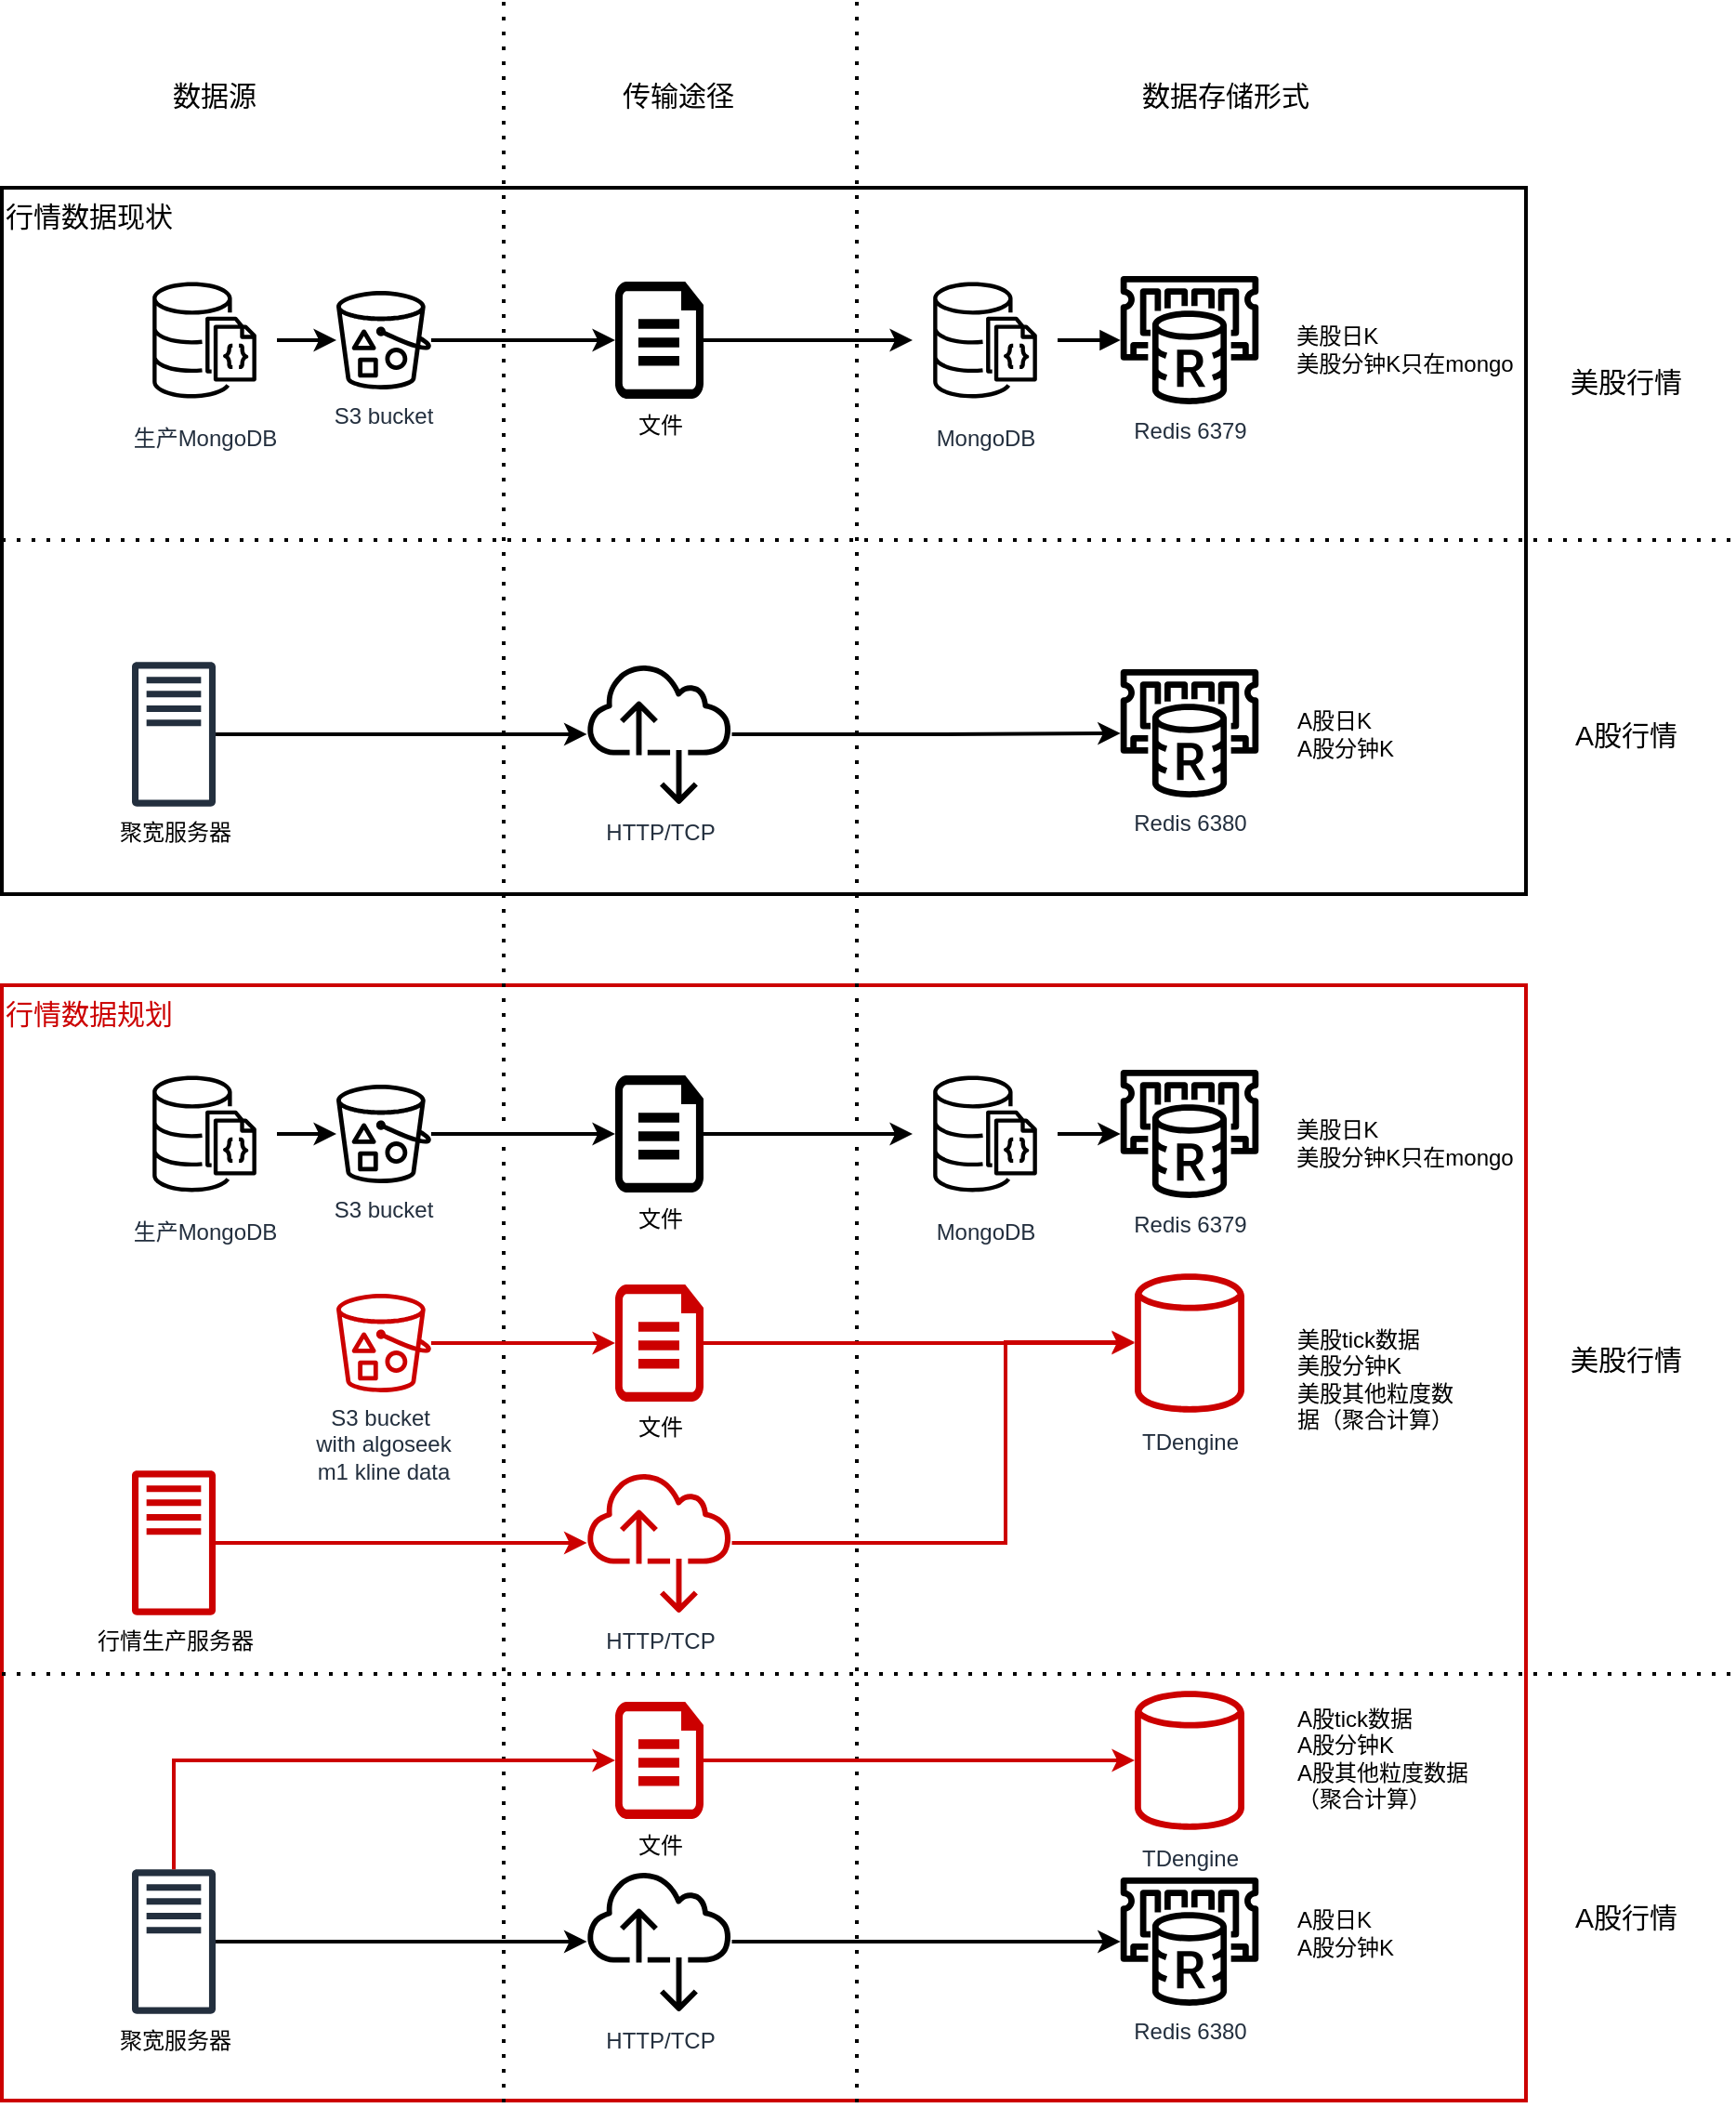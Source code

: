 <mxfile version="14.9.4" type="github">
  <diagram id="Ht1M8jgEwFfnCIfOTk4-" name="Page-1">
    <mxGraphModel dx="2595" dy="765" grid="1" gridSize="10" guides="1" tooltips="1" connect="1" arrows="1" fold="1" page="1" pageScale="1" pageWidth="1169" pageHeight="827" math="0" shadow="0">
      <root>
        <mxCell id="0" />
        <mxCell id="1" parent="0" />
        <mxCell id="AEKgtb4Vp1-JAAo2aNqw-44" value="&lt;div style=&quot;text-align: center&quot;&gt;&lt;span&gt;&lt;font face=&quot;helvetica&quot; style=&quot;font-size: 15px&quot; color=&quot;#cc0000&quot;&gt;行情数据规划&lt;/font&gt;&lt;/span&gt;&lt;/div&gt;" style="verticalAlign=top;fontStyle=0;fontColor=#232F3D;html=1;align=left;strokeWidth=2;strokeColor=#CC0000;" vertex="1" parent="1">
          <mxGeometry y="549" width="820" height="600" as="geometry" />
        </mxCell>
        <mxCell id="AEKgtb4Vp1-JAAo2aNqw-7" value="&lt;font style=&quot;font-size: 15px&quot; color=&quot;#000000&quot;&gt;行情数据现状&lt;/font&gt;" style="verticalAlign=top;fontStyle=0;fontColor=#232F3D;html=1;align=left;strokeWidth=2;" vertex="1" parent="1">
          <mxGeometry y="120" width="820" height="380" as="geometry" />
        </mxCell>
        <mxCell id="UEzPUAAOIrF-is8g5C7q-88" value="" style="edgeStyle=orthogonalEdgeStyle;rounded=0;orthogonalLoop=1;jettySize=auto;html=1;endArrow=open;endFill=0;strokeWidth=2;" parent="1" target="UEzPUAAOIrF-is8g5C7q-77" edge="1">
          <mxGeometry relative="1" as="geometry">
            <mxPoint x="168" y="179" as="sourcePoint" />
          </mxGeometry>
        </mxCell>
        <mxCell id="UEzPUAAOIrF-is8g5C7q-89" value="" style="edgeStyle=orthogonalEdgeStyle;rounded=0;orthogonalLoop=1;jettySize=auto;html=1;endArrow=open;endFill=0;strokeWidth=2;" parent="1" target="UEzPUAAOIrF-is8g5C7q-79" edge="1">
          <mxGeometry relative="1" as="geometry">
            <Array as="points">
              <mxPoint x="248" y="350" />
            </Array>
            <mxPoint x="247.5" y="217.925" as="sourcePoint" />
          </mxGeometry>
        </mxCell>
        <mxCell id="UEzPUAAOIrF-is8g5C7q-100" style="edgeStyle=orthogonalEdgeStyle;rounded=0;orthogonalLoop=1;jettySize=auto;html=1;endArrow=open;endFill=0;strokeWidth=2;" parent="1" source="UEzPUAAOIrF-is8g5C7q-86" edge="1">
          <mxGeometry relative="1" as="geometry">
            <mxPoint x="195" y="629.1" as="targetPoint" />
          </mxGeometry>
        </mxCell>
        <mxCell id="AEKgtb4Vp1-JAAo2aNqw-12" value="MongoDB" style="points=[[0,0,0],[0.25,0,0],[0.5,0,0],[0.75,0,0],[1,0,0],[0,1,0],[0.25,1,0],[0.5,1,0],[0.75,1,0],[1,1,0],[0,0.25,0],[0,0.5,0],[0,0.75,0],[1,0.25,0],[1,0.5,0],[1,0.75,0]];outlineConnect=0;fontColor=#232F3E;gradientDirection=north;dashed=0;verticalLabelPosition=bottom;verticalAlign=top;align=center;html=1;fontSize=12;fontStyle=0;aspect=fixed;shape=mxgraph.aws4.resourceIcon;resIcon=mxgraph.aws4.documentdb_with_mongodb_compatibility;gradientColor=#FFCCCC;fillColor=none;" vertex="1" parent="1">
          <mxGeometry x="490" y="163" width="78" height="78" as="geometry" />
        </mxCell>
        <mxCell id="AEKgtb4Vp1-JAAo2aNqw-17" value="Redis 6379" style="outlineConnect=0;fontColor=#232F3E;gradientColor=none;strokeColor=none;dashed=0;verticalLabelPosition=bottom;verticalAlign=top;align=center;html=1;fontSize=12;fontStyle=0;aspect=fixed;pointerEvents=1;shape=mxgraph.aws4.elasticache_for_redis;sketch=0;fillColor=#000000;" vertex="1" parent="1">
          <mxGeometry x="600" y="167.5" width="78" height="69" as="geometry" />
        </mxCell>
        <mxCell id="AEKgtb4Vp1-JAAo2aNqw-18" value="Redis 6380" style="outlineConnect=0;fontColor=#232F3E;gradientColor=none;dashed=0;verticalLabelPosition=bottom;verticalAlign=top;align=center;html=1;fontSize=12;fontStyle=0;aspect=fixed;pointerEvents=1;shape=mxgraph.aws4.elasticache_for_redis;sketch=0;fillColor=#000000;" vertex="1" parent="1">
          <mxGeometry x="600" y="379" width="78" height="69" as="geometry" />
        </mxCell>
        <mxCell id="AEKgtb4Vp1-JAAo2aNqw-27" value="" style="edgeStyle=orthogonalEdgeStyle;rounded=0;orthogonalLoop=1;jettySize=auto;html=1;fontColor=#000000;strokeWidth=2;" edge="1" parent="1" source="AEKgtb4Vp1-JAAo2aNqw-20" target="AEKgtb4Vp1-JAAo2aNqw-12">
          <mxGeometry relative="1" as="geometry" />
        </mxCell>
        <mxCell id="AEKgtb4Vp1-JAAo2aNqw-20" value="文件" style="verticalLabelPosition=bottom;html=1;verticalAlign=top;align=center;strokeColor=none;shape=mxgraph.azure.cloud_services_configuration_file;pointerEvents=1;sketch=0;fontColor=#000000;strokeWidth=1;fillColor=#000000;" vertex="1" parent="1">
          <mxGeometry x="330" y="170.5" width="47.5" height="63" as="geometry" />
        </mxCell>
        <mxCell id="AEKgtb4Vp1-JAAo2aNqw-21" value="" style="edgeStyle=orthogonalEdgeStyle;html=1;endArrow=block;elbow=vertical;startArrow=none;endFill=1;rounded=0;fontColor=#000000;strokeWidth=2;" edge="1" parent="1" source="AEKgtb4Vp1-JAAo2aNqw-12" target="AEKgtb4Vp1-JAAo2aNqw-17">
          <mxGeometry width="100" relative="1" as="geometry">
            <mxPoint x="420" y="320" as="sourcePoint" />
            <mxPoint x="520" y="320" as="targetPoint" />
          </mxGeometry>
        </mxCell>
        <mxCell id="AEKgtb4Vp1-JAAo2aNqw-28" value="" style="edgeStyle=orthogonalEdgeStyle;rounded=0;orthogonalLoop=1;jettySize=auto;html=1;fontColor=#000000;strokeWidth=2;" edge="1" parent="1" source="AEKgtb4Vp1-JAAo2aNqw-23" target="AEKgtb4Vp1-JAAo2aNqw-20">
          <mxGeometry relative="1" as="geometry" />
        </mxCell>
        <mxCell id="AEKgtb4Vp1-JAAo2aNqw-23" value="S3 bucket" style="outlineConnect=0;fontColor=#232F3E;gradientColor=none;strokeColor=none;dashed=0;verticalLabelPosition=bottom;verticalAlign=top;align=center;html=1;fontSize=12;fontStyle=0;aspect=fixed;pointerEvents=1;shape=mxgraph.aws4.bucket_with_objects;sketch=0;fillColor=#000000;" vertex="1" parent="1">
          <mxGeometry x="180" y="175.5" width="50.97" height="53" as="geometry" />
        </mxCell>
        <mxCell id="AEKgtb4Vp1-JAAo2aNqw-29" value="" style="edgeStyle=orthogonalEdgeStyle;rounded=0;orthogonalLoop=1;jettySize=auto;html=1;fontColor=#000000;strokeWidth=2;" edge="1" parent="1" source="AEKgtb4Vp1-JAAo2aNqw-25" target="AEKgtb4Vp1-JAAo2aNqw-23">
          <mxGeometry relative="1" as="geometry" />
        </mxCell>
        <mxCell id="AEKgtb4Vp1-JAAo2aNqw-25" value="生产MongoDB" style="points=[[0,0,0],[0.25,0,0],[0.5,0,0],[0.75,0,0],[1,0,0],[0,1,0],[0.25,1,0],[0.5,1,0],[0.75,1,0],[1,1,0],[0,0.25,0],[0,0.5,0],[0,0.75,0],[1,0.25,0],[1,0.5,0],[1,0.75,0]];outlineConnect=0;fontColor=#232F3E;gradientDirection=north;dashed=0;verticalLabelPosition=bottom;verticalAlign=top;align=center;html=1;fontSize=12;fontStyle=0;aspect=fixed;shape=mxgraph.aws4.resourceIcon;resIcon=mxgraph.aws4.documentdb_with_mongodb_compatibility;gradientColor=#FFCCCC;fillColor=none;" vertex="1" parent="1">
          <mxGeometry x="70" y="163" width="78" height="78" as="geometry" />
        </mxCell>
        <mxCell id="AEKgtb4Vp1-JAAo2aNqw-30" value="&lt;font color=&quot;#000000&quot;&gt;聚宽服务器&lt;/font&gt;" style="outlineConnect=0;fontColor=#232F3E;gradientColor=none;fillColor=#232F3E;strokeColor=none;dashed=0;verticalLabelPosition=bottom;verticalAlign=top;align=center;html=1;fontSize=12;fontStyle=0;aspect=fixed;pointerEvents=1;shape=mxgraph.aws4.traditional_server;sketch=0;" vertex="1" parent="1">
          <mxGeometry x="70" y="375" width="45" height="78" as="geometry" />
        </mxCell>
        <mxCell id="AEKgtb4Vp1-JAAo2aNqw-31" value="" style="edgeStyle=orthogonalEdgeStyle;rounded=0;orthogonalLoop=1;jettySize=auto;html=1;fontColor=#000000;strokeWidth=2;" edge="1" parent="1" source="AEKgtb4Vp1-JAAo2aNqw-30" target="AEKgtb4Vp1-JAAo2aNqw-34">
          <mxGeometry relative="1" as="geometry">
            <mxPoint x="200.97" y="212" as="sourcePoint" />
            <mxPoint x="260" y="212" as="targetPoint" />
          </mxGeometry>
        </mxCell>
        <mxCell id="AEKgtb4Vp1-JAAo2aNqw-32" value="&lt;div style=&quot;text-align: left&quot;&gt;&lt;span&gt;美股&lt;/span&gt;&lt;span&gt;日K&lt;br&gt;美股分钟K只在mongo&lt;/span&gt;&lt;/div&gt;" style="rounded=0;whiteSpace=wrap;html=1;sketch=0;fontColor=#000000;strokeWidth=1;gradientColor=#FFCCCC;fillColor=none;strokeColor=none;" vertex="1" parent="1">
          <mxGeometry x="695" y="175.5" width="120" height="63" as="geometry" />
        </mxCell>
        <mxCell id="AEKgtb4Vp1-JAAo2aNqw-33" value="&lt;div style=&quot;&quot;&gt;&lt;span&gt;A股&lt;/span&gt;&lt;span&gt;日K&lt;br&gt;A股分钟K&lt;/span&gt;&lt;/div&gt;" style="rounded=0;whiteSpace=wrap;html=1;sketch=0;fontColor=#000000;strokeWidth=1;gradientColor=#FFCCCC;fillColor=none;align=left;strokeColor=none;" vertex="1" parent="1">
          <mxGeometry x="695" y="384" width="90" height="60" as="geometry" />
        </mxCell>
        <mxCell id="AEKgtb4Vp1-JAAo2aNqw-34" value="HTTP/TCP" style="outlineConnect=0;fontColor=#232F3E;gradientColor=none;dashed=0;verticalLabelPosition=bottom;verticalAlign=top;align=center;html=1;fontSize=12;fontStyle=0;aspect=fixed;pointerEvents=1;shape=mxgraph.aws4.internet_alt2;sketch=0;fillColor=#000000;" vertex="1" parent="1">
          <mxGeometry x="314.75" y="375" width="78" height="78" as="geometry" />
        </mxCell>
        <mxCell id="AEKgtb4Vp1-JAAo2aNqw-37" value="" style="edgeStyle=orthogonalEdgeStyle;rounded=0;orthogonalLoop=1;jettySize=auto;html=1;fontColor=#000000;strokeWidth=2;" edge="1" parent="1" source="AEKgtb4Vp1-JAAo2aNqw-34" target="AEKgtb4Vp1-JAAo2aNqw-18">
          <mxGeometry relative="1" as="geometry">
            <mxPoint x="91.5" y="424.1" as="sourcePoint" />
            <mxPoint x="245" y="424.1" as="targetPoint" />
          </mxGeometry>
        </mxCell>
        <mxCell id="AEKgtb4Vp1-JAAo2aNqw-39" value="" style="endArrow=none;dashed=1;html=1;dashPattern=1 3;strokeWidth=2;fontColor=#000000;" edge="1" parent="1">
          <mxGeometry width="50" height="50" relative="1" as="geometry">
            <mxPoint x="460" y="1150" as="sourcePoint" />
            <mxPoint x="460" y="20" as="targetPoint" />
          </mxGeometry>
        </mxCell>
        <mxCell id="AEKgtb4Vp1-JAAo2aNqw-40" value="" style="endArrow=none;dashed=1;html=1;dashPattern=1 3;strokeWidth=2;fontColor=#000000;" edge="1" parent="1">
          <mxGeometry width="50" height="50" relative="1" as="geometry">
            <mxPoint x="270" y="1150" as="sourcePoint" />
            <mxPoint x="270" y="20" as="targetPoint" />
          </mxGeometry>
        </mxCell>
        <mxCell id="AEKgtb4Vp1-JAAo2aNqw-41" value="&lt;font style=&quot;font-size: 15px&quot;&gt;数据源&lt;/font&gt;" style="text;html=1;strokeColor=none;fillColor=none;align=center;verticalAlign=middle;whiteSpace=wrap;rounded=0;sketch=0;fontColor=#000000;" vertex="1" parent="1">
          <mxGeometry x="89" y="60" width="51" height="20" as="geometry" />
        </mxCell>
        <mxCell id="AEKgtb4Vp1-JAAo2aNqw-42" value="&lt;span style=&quot;font-size: 15px&quot;&gt;传输途径&lt;/span&gt;" style="text;html=1;strokeColor=none;fillColor=none;align=center;verticalAlign=middle;whiteSpace=wrap;rounded=0;sketch=0;fontColor=#000000;" vertex="1" parent="1">
          <mxGeometry x="330" y="60" width="68.25" height="20" as="geometry" />
        </mxCell>
        <mxCell id="AEKgtb4Vp1-JAAo2aNqw-43" value="&lt;span style=&quot;font-size: 15px&quot;&gt;数据存储形式&lt;/span&gt;" style="text;html=1;strokeColor=none;fillColor=none;align=center;verticalAlign=middle;whiteSpace=wrap;rounded=0;sketch=0;fontColor=#000000;" vertex="1" parent="1">
          <mxGeometry x="610" y="60" width="96.5" height="20" as="geometry" />
        </mxCell>
        <mxCell id="AEKgtb4Vp1-JAAo2aNqw-47" value="&lt;font color=&quot;#000000&quot;&gt;聚宽服务器&lt;/font&gt;" style="outlineConnect=0;fontColor=#232F3E;gradientColor=none;fillColor=#232F3E;strokeColor=none;dashed=0;verticalLabelPosition=bottom;verticalAlign=top;align=center;html=1;fontSize=12;fontStyle=0;aspect=fixed;pointerEvents=1;shape=mxgraph.aws4.traditional_server;sketch=0;" vertex="1" parent="1">
          <mxGeometry x="70" y="1024.5" width="45" height="78" as="geometry" />
        </mxCell>
        <mxCell id="AEKgtb4Vp1-JAAo2aNqw-48" value="" style="edgeStyle=orthogonalEdgeStyle;rounded=0;orthogonalLoop=1;jettySize=auto;html=1;fontColor=#000000;strokeWidth=2;" edge="1" parent="1" source="AEKgtb4Vp1-JAAo2aNqw-47" target="AEKgtb4Vp1-JAAo2aNqw-50">
          <mxGeometry relative="1" as="geometry">
            <mxPoint x="200.97" y="826" as="sourcePoint" />
            <mxPoint x="260" y="826" as="targetPoint" />
          </mxGeometry>
        </mxCell>
        <mxCell id="AEKgtb4Vp1-JAAo2aNqw-50" value="HTTP/TCP" style="outlineConnect=0;fontColor=#232F3E;gradientColor=none;strokeColor=none;dashed=0;verticalLabelPosition=bottom;verticalAlign=top;align=center;html=1;fontSize=12;fontStyle=0;aspect=fixed;pointerEvents=1;shape=mxgraph.aws4.internet_alt2;sketch=0;fillColor=#000000;" vertex="1" parent="1">
          <mxGeometry x="314.75" y="1024.5" width="78" height="78" as="geometry" />
        </mxCell>
        <mxCell id="AEKgtb4Vp1-JAAo2aNqw-51" value="" style="edgeStyle=orthogonalEdgeStyle;rounded=0;orthogonalLoop=1;jettySize=auto;html=1;fontColor=#000000;strokeWidth=2;" edge="1" parent="1" source="AEKgtb4Vp1-JAAo2aNqw-50" target="AEKgtb4Vp1-JAAo2aNqw-76">
          <mxGeometry relative="1" as="geometry">
            <mxPoint x="91.5" y="923.6" as="sourcePoint" />
            <mxPoint x="600" y="949" as="targetPoint" />
          </mxGeometry>
        </mxCell>
        <mxCell id="AEKgtb4Vp1-JAAo2aNqw-52" value="TDengine" style="outlineConnect=0;fontColor=#232F3E;gradientColor=none;strokeColor=none;dashed=0;verticalLabelPosition=bottom;verticalAlign=top;align=center;html=1;fontSize=12;fontStyle=0;aspect=fixed;pointerEvents=1;shape=mxgraph.aws4.generic_database;sketch=0;fillColor=#CC0000;" vertex="1" parent="1">
          <mxGeometry x="609.5" y="927" width="59" height="78" as="geometry" />
        </mxCell>
        <mxCell id="AEKgtb4Vp1-JAAo2aNqw-53" value="美股tick数据&lt;br&gt;美股分钟K&lt;br&gt;美股其他粒度数据（聚合计算）&lt;br&gt;" style="rounded=0;whiteSpace=wrap;html=1;sketch=0;fontColor=#000000;strokeWidth=1;gradientColor=#FFCCCC;fillColor=none;align=left;strokeColor=none;" vertex="1" parent="1">
          <mxGeometry x="695" y="702.5" width="95" height="117.5" as="geometry" />
        </mxCell>
        <mxCell id="AEKgtb4Vp1-JAAo2aNqw-61" value="" style="edgeStyle=orthogonalEdgeStyle;rounded=0;orthogonalLoop=1;jettySize=auto;html=1;fontColor=#000000;strokeWidth=2;strokeColor=#CC0000;exitX=1;exitY=0.5;exitDx=0;exitDy=0;exitPerimeter=0;" edge="1" parent="1" source="AEKgtb4Vp1-JAAo2aNqw-56" target="AEKgtb4Vp1-JAAo2aNqw-52">
          <mxGeometry relative="1" as="geometry">
            <mxPoint x="575" y="954.5" as="targetPoint" />
          </mxGeometry>
        </mxCell>
        <mxCell id="AEKgtb4Vp1-JAAo2aNqw-56" value="文件" style="verticalLabelPosition=bottom;html=1;verticalAlign=top;align=center;strokeColor=none;shape=mxgraph.azure.cloud_services_configuration_file;pointerEvents=1;sketch=0;fontColor=#000000;strokeWidth=1;fillColor=#CC0000;" vertex="1" parent="1">
          <mxGeometry x="330" y="934.5" width="47.5" height="63" as="geometry" />
        </mxCell>
        <mxCell id="AEKgtb4Vp1-JAAo2aNqw-71" value="" style="edgeStyle=orthogonalEdgeStyle;rounded=0;orthogonalLoop=1;jettySize=auto;html=1;fontColor=#000000;strokeColor=#000000;strokeWidth=2;" edge="1" parent="1" source="AEKgtb4Vp1-JAAo2aNqw-62" target="AEKgtb4Vp1-JAAo2aNqw-63">
          <mxGeometry relative="1" as="geometry" />
        </mxCell>
        <mxCell id="AEKgtb4Vp1-JAAo2aNqw-62" value="MongoDB" style="points=[[0,0,0],[0.25,0,0],[0.5,0,0],[0.75,0,0],[1,0,0],[0,1,0],[0.25,1,0],[0.5,1,0],[0.75,1,0],[1,1,0],[0,0.25,0],[0,0.5,0],[0,0.75,0],[1,0.25,0],[1,0.5,0],[1,0.75,0]];outlineConnect=0;fontColor=#232F3E;gradientDirection=north;dashed=0;verticalLabelPosition=bottom;verticalAlign=top;align=center;html=1;fontSize=12;fontStyle=0;aspect=fixed;shape=mxgraph.aws4.resourceIcon;resIcon=mxgraph.aws4.documentdb_with_mongodb_compatibility;gradientColor=#FFCCCC;fillColor=none;" vertex="1" parent="1">
          <mxGeometry x="490" y="590" width="78" height="78" as="geometry" />
        </mxCell>
        <mxCell id="AEKgtb4Vp1-JAAo2aNqw-63" value="Redis 6379" style="outlineConnect=0;fontColor=#232F3E;gradientColor=none;dashed=0;verticalLabelPosition=bottom;verticalAlign=top;align=center;html=1;fontSize=12;fontStyle=0;aspect=fixed;pointerEvents=1;shape=mxgraph.aws4.elasticache_for_redis;sketch=0;strokeColor=none;fillColor=#000000;" vertex="1" parent="1">
          <mxGeometry x="600" y="594.5" width="78" height="69" as="geometry" />
        </mxCell>
        <mxCell id="AEKgtb4Vp1-JAAo2aNqw-64" value="" style="edgeStyle=orthogonalEdgeStyle;rounded=0;orthogonalLoop=1;jettySize=auto;html=1;fontColor=#000000;strokeWidth=2;" edge="1" parent="1" source="AEKgtb4Vp1-JAAo2aNqw-65" target="AEKgtb4Vp1-JAAo2aNqw-62">
          <mxGeometry relative="1" as="geometry" />
        </mxCell>
        <mxCell id="AEKgtb4Vp1-JAAo2aNqw-65" value="文件" style="verticalLabelPosition=bottom;html=1;verticalAlign=top;align=center;shape=mxgraph.azure.cloud_services_configuration_file;pointerEvents=1;sketch=0;fontColor=#000000;strokeWidth=1;strokeColor=none;fillColor=#000000;" vertex="1" parent="1">
          <mxGeometry x="330" y="597.5" width="47.5" height="63" as="geometry" />
        </mxCell>
        <mxCell id="AEKgtb4Vp1-JAAo2aNqw-66" value="" style="edgeStyle=orthogonalEdgeStyle;rounded=0;orthogonalLoop=1;jettySize=auto;html=1;fontColor=#000000;strokeWidth=2;" edge="1" parent="1" source="AEKgtb4Vp1-JAAo2aNqw-67" target="AEKgtb4Vp1-JAAo2aNqw-65">
          <mxGeometry relative="1" as="geometry" />
        </mxCell>
        <mxCell id="AEKgtb4Vp1-JAAo2aNqw-67" value="S3 bucket" style="outlineConnect=0;fontColor=#232F3E;gradientColor=none;strokeColor=none;dashed=0;verticalLabelPosition=bottom;verticalAlign=top;align=center;html=1;fontSize=12;fontStyle=0;aspect=fixed;pointerEvents=1;shape=mxgraph.aws4.bucket_with_objects;sketch=0;fillColor=#000000;" vertex="1" parent="1">
          <mxGeometry x="180" y="602.5" width="50.97" height="53" as="geometry" />
        </mxCell>
        <mxCell id="AEKgtb4Vp1-JAAo2aNqw-68" value="" style="edgeStyle=orthogonalEdgeStyle;rounded=0;orthogonalLoop=1;jettySize=auto;html=1;fontColor=#000000;strokeWidth=2;" edge="1" parent="1" source="AEKgtb4Vp1-JAAo2aNqw-69" target="AEKgtb4Vp1-JAAo2aNqw-67">
          <mxGeometry relative="1" as="geometry" />
        </mxCell>
        <mxCell id="AEKgtb4Vp1-JAAo2aNqw-69" value="生产MongoDB" style="points=[[0,0,0],[0.25,0,0],[0.5,0,0],[0.75,0,0],[1,0,0],[0,1,0],[0.25,1,0],[0.5,1,0],[0.75,1,0],[1,1,0],[0,0.25,0],[0,0.5,0],[0,0.75,0],[1,0.25,0],[1,0.5,0],[1,0.75,0]];outlineConnect=0;fontColor=#232F3E;gradientDirection=north;dashed=0;verticalLabelPosition=bottom;verticalAlign=top;align=center;html=1;fontSize=12;fontStyle=0;aspect=fixed;shape=mxgraph.aws4.resourceIcon;resIcon=mxgraph.aws4.documentdb_with_mongodb_compatibility;gradientColor=#FFCCCC;fillColor=none;" vertex="1" parent="1">
          <mxGeometry x="70" y="590" width="78" height="78" as="geometry" />
        </mxCell>
        <mxCell id="AEKgtb4Vp1-JAAo2aNqw-70" value="&lt;div style=&quot;text-align: left&quot;&gt;&lt;span&gt;美股&lt;/span&gt;&lt;span&gt;日K&lt;br&gt;美股分钟K只在mongo&lt;/span&gt;&lt;/div&gt;" style="rounded=0;whiteSpace=wrap;html=1;sketch=0;fontColor=#000000;strokeWidth=1;gradientColor=#FFCCCC;fillColor=none;strokeColor=none;" vertex="1" parent="1">
          <mxGeometry x="695" y="602.5" width="120" height="63" as="geometry" />
        </mxCell>
        <mxCell id="AEKgtb4Vp1-JAAo2aNqw-72" value="S3 bucket&amp;nbsp;&lt;br&gt;with algoseek &lt;br&gt;m1 kline data" style="outlineConnect=0;fontColor=#232F3E;gradientColor=none;strokeColor=none;dashed=0;verticalLabelPosition=bottom;verticalAlign=top;align=center;html=1;fontSize=12;fontStyle=0;aspect=fixed;pointerEvents=1;shape=mxgraph.aws4.bucket_with_objects;sketch=0;fillColor=#CC0000;" vertex="1" parent="1">
          <mxGeometry x="180" y="715" width="50.97" height="53" as="geometry" />
        </mxCell>
        <mxCell id="AEKgtb4Vp1-JAAo2aNqw-73" value="" style="edgeStyle=orthogonalEdgeStyle;rounded=0;orthogonalLoop=1;jettySize=auto;html=1;fontColor=#000000;strokeWidth=2;strokeColor=#CC0000;" edge="1" parent="1" source="AEKgtb4Vp1-JAAo2aNqw-74" target="AEKgtb4Vp1-JAAo2aNqw-94">
          <mxGeometry relative="1" as="geometry">
            <mxPoint x="490" y="761.5" as="targetPoint" />
          </mxGeometry>
        </mxCell>
        <mxCell id="AEKgtb4Vp1-JAAo2aNqw-74" value="文件" style="verticalLabelPosition=bottom;html=1;verticalAlign=top;align=center;shape=mxgraph.azure.cloud_services_configuration_file;pointerEvents=1;sketch=0;fontColor=#000000;strokeWidth=1;strokeColor=none;fillColor=#CC0000;" vertex="1" parent="1">
          <mxGeometry x="330" y="710" width="47.5" height="63" as="geometry" />
        </mxCell>
        <mxCell id="AEKgtb4Vp1-JAAo2aNqw-75" value="" style="edgeStyle=orthogonalEdgeStyle;rounded=0;orthogonalLoop=1;jettySize=auto;html=1;fontColor=#000000;strokeWidth=2;strokeColor=#CC0000;" edge="1" parent="1" target="AEKgtb4Vp1-JAAo2aNqw-74" source="AEKgtb4Vp1-JAAo2aNqw-72">
          <mxGeometry relative="1" as="geometry">
            <mxPoint x="230.97" y="746.5" as="sourcePoint" />
          </mxGeometry>
        </mxCell>
        <mxCell id="AEKgtb4Vp1-JAAo2aNqw-76" value="Redis 6380" style="outlineConnect=0;fontColor=#232F3E;gradientColor=none;dashed=0;verticalLabelPosition=bottom;verticalAlign=top;align=center;html=1;fontSize=12;fontStyle=0;aspect=fixed;pointerEvents=1;shape=mxgraph.aws4.elasticache_for_redis;sketch=0;fillColor=#000000;" vertex="1" parent="1">
          <mxGeometry x="600" y="1029" width="78" height="69" as="geometry" />
        </mxCell>
        <mxCell id="AEKgtb4Vp1-JAAo2aNqw-77" value="&lt;div style=&quot;&quot;&gt;&lt;span&gt;A股&lt;/span&gt;&lt;span&gt;日K&lt;br&gt;A股分钟K&lt;/span&gt;&lt;/div&gt;" style="rounded=0;whiteSpace=wrap;html=1;sketch=0;fontColor=#000000;strokeWidth=1;gradientColor=#FFCCCC;fillColor=none;align=left;strokeColor=none;" vertex="1" parent="1">
          <mxGeometry x="695" y="1029" width="90" height="60" as="geometry" />
        </mxCell>
        <mxCell id="AEKgtb4Vp1-JAAo2aNqw-78" value="" style="edgeStyle=orthogonalEdgeStyle;rounded=0;orthogonalLoop=1;jettySize=auto;html=1;fontColor=#000000;strokeWidth=2;strokeColor=#CC0000;entryX=0;entryY=0.5;entryDx=0;entryDy=0;entryPerimeter=0;" edge="1" parent="1" source="AEKgtb4Vp1-JAAo2aNqw-47" target="AEKgtb4Vp1-JAAo2aNqw-56">
          <mxGeometry relative="1" as="geometry">
            <mxPoint x="387.5" y="930.5" as="sourcePoint" />
            <mxPoint x="330" y="966.5" as="targetPoint" />
            <Array as="points">
              <mxPoint x="93" y="966" />
            </Array>
          </mxGeometry>
        </mxCell>
        <mxCell id="AEKgtb4Vp1-JAAo2aNqw-86" value="" style="edgeStyle=orthogonalEdgeStyle;rounded=0;orthogonalLoop=1;jettySize=auto;html=1;fontColor=#000000;strokeWidth=2;strokeColor=#CC0000;" edge="1" parent="1" source="AEKgtb4Vp1-JAAo2aNqw-79" target="AEKgtb4Vp1-JAAo2aNqw-94">
          <mxGeometry relative="1" as="geometry">
            <mxPoint x="451.75" y="849" as="targetPoint" />
            <Array as="points">
              <mxPoint x="540" y="849" />
              <mxPoint x="540" y="741" />
            </Array>
          </mxGeometry>
        </mxCell>
        <mxCell id="AEKgtb4Vp1-JAAo2aNqw-79" value="HTTP/TCP" style="outlineConnect=0;fontColor=#232F3E;gradientColor=none;strokeColor=none;dashed=0;verticalLabelPosition=bottom;verticalAlign=top;align=center;html=1;fontSize=12;fontStyle=0;aspect=fixed;pointerEvents=1;shape=mxgraph.aws4.internet_alt2;sketch=0;fillColor=#CC0000;" vertex="1" parent="1">
          <mxGeometry x="314.75" y="810" width="78" height="78" as="geometry" />
        </mxCell>
        <mxCell id="AEKgtb4Vp1-JAAo2aNqw-80" value="&lt;font color=&quot;#000000&quot;&gt;行情生产服务器&lt;/font&gt;" style="outlineConnect=0;fontColor=#232F3E;gradientColor=none;strokeColor=none;dashed=0;verticalLabelPosition=bottom;verticalAlign=top;align=center;html=1;fontSize=12;fontStyle=0;aspect=fixed;pointerEvents=1;shape=mxgraph.aws4.traditional_server;sketch=0;fillColor=#CC0000;" vertex="1" parent="1">
          <mxGeometry x="70" y="810" width="45" height="78" as="geometry" />
        </mxCell>
        <mxCell id="AEKgtb4Vp1-JAAo2aNqw-84" value="" style="edgeStyle=orthogonalEdgeStyle;rounded=0;orthogonalLoop=1;jettySize=auto;html=1;fontColor=#000000;strokeWidth=2;strokeColor=#CC0000;" edge="1" parent="1" source="AEKgtb4Vp1-JAAo2aNqw-80" target="AEKgtb4Vp1-JAAo2aNqw-79">
          <mxGeometry relative="1" as="geometry">
            <mxPoint x="240.97" y="751.5" as="sourcePoint" />
            <mxPoint x="340" y="751.5" as="targetPoint" />
          </mxGeometry>
        </mxCell>
        <mxCell id="AEKgtb4Vp1-JAAo2aNqw-88" value="" style="endArrow=none;dashed=1;html=1;dashPattern=1 3;strokeWidth=2;fontColor=#000000;" edge="1" parent="1">
          <mxGeometry width="50" height="50" relative="1" as="geometry">
            <mxPoint y="919.5" as="sourcePoint" />
            <mxPoint x="930" y="919.5" as="targetPoint" />
          </mxGeometry>
        </mxCell>
        <mxCell id="AEKgtb4Vp1-JAAo2aNqw-92" value="A股tick数据&lt;br&gt;A股分钟K&lt;br&gt;A股其他粒度数据（聚合计算）" style="rounded=0;whiteSpace=wrap;html=1;sketch=0;fontColor=#000000;strokeWidth=1;gradientColor=#FFCCCC;fillColor=none;align=left;strokeColor=none;" vertex="1" parent="1">
          <mxGeometry x="695" y="919.5" width="95" height="90" as="geometry" />
        </mxCell>
        <mxCell id="AEKgtb4Vp1-JAAo2aNqw-94" value="TDengine" style="outlineConnect=0;fontColor=#232F3E;gradientColor=none;strokeColor=none;dashed=0;verticalLabelPosition=bottom;verticalAlign=top;align=center;html=1;fontSize=12;fontStyle=0;aspect=fixed;pointerEvents=1;shape=mxgraph.aws4.generic_database;sketch=0;fillColor=#CC0000;" vertex="1" parent="1">
          <mxGeometry x="609.5" y="702.5" width="59" height="78" as="geometry" />
        </mxCell>
        <mxCell id="AEKgtb4Vp1-JAAo2aNqw-95" value="" style="endArrow=none;dashed=1;html=1;dashPattern=1 3;strokeWidth=2;fontColor=#000000;" edge="1" parent="1">
          <mxGeometry width="50" height="50" relative="1" as="geometry">
            <mxPoint y="309.5" as="sourcePoint" />
            <mxPoint x="930" y="309.5" as="targetPoint" />
          </mxGeometry>
        </mxCell>
        <mxCell id="AEKgtb4Vp1-JAAo2aNqw-96" value="&lt;span style=&quot;font-size: 15px&quot;&gt;美股行情&lt;/span&gt;" style="text;html=1;strokeColor=none;fillColor=none;align=center;verticalAlign=middle;whiteSpace=wrap;rounded=0;sketch=0;fontColor=#000000;" vertex="1" parent="1">
          <mxGeometry x="840" y="213.5" width="68.25" height="20" as="geometry" />
        </mxCell>
        <mxCell id="AEKgtb4Vp1-JAAo2aNqw-97" value="&lt;span style=&quot;font-size: 15px&quot;&gt;A股行情&lt;/span&gt;" style="text;html=1;strokeColor=none;fillColor=none;align=center;verticalAlign=middle;whiteSpace=wrap;rounded=0;sketch=0;fontColor=#000000;" vertex="1" parent="1">
          <mxGeometry x="840" y="404" width="68.25" height="20" as="geometry" />
        </mxCell>
        <mxCell id="AEKgtb4Vp1-JAAo2aNqw-98" value="&lt;span style=&quot;font-size: 15px&quot;&gt;A股行情&lt;/span&gt;" style="text;html=1;strokeColor=none;fillColor=none;align=center;verticalAlign=middle;whiteSpace=wrap;rounded=0;sketch=0;fontColor=#000000;" vertex="1" parent="1">
          <mxGeometry x="840" y="1040" width="68.25" height="20" as="geometry" />
        </mxCell>
        <mxCell id="AEKgtb4Vp1-JAAo2aNqw-99" value="&lt;span style=&quot;font-size: 15px&quot;&gt;美股行情&lt;/span&gt;" style="text;html=1;strokeColor=none;fillColor=none;align=center;verticalAlign=middle;whiteSpace=wrap;rounded=0;sketch=0;fontColor=#000000;" vertex="1" parent="1">
          <mxGeometry x="840" y="740" width="68.25" height="20" as="geometry" />
        </mxCell>
      </root>
    </mxGraphModel>
  </diagram>
</mxfile>
